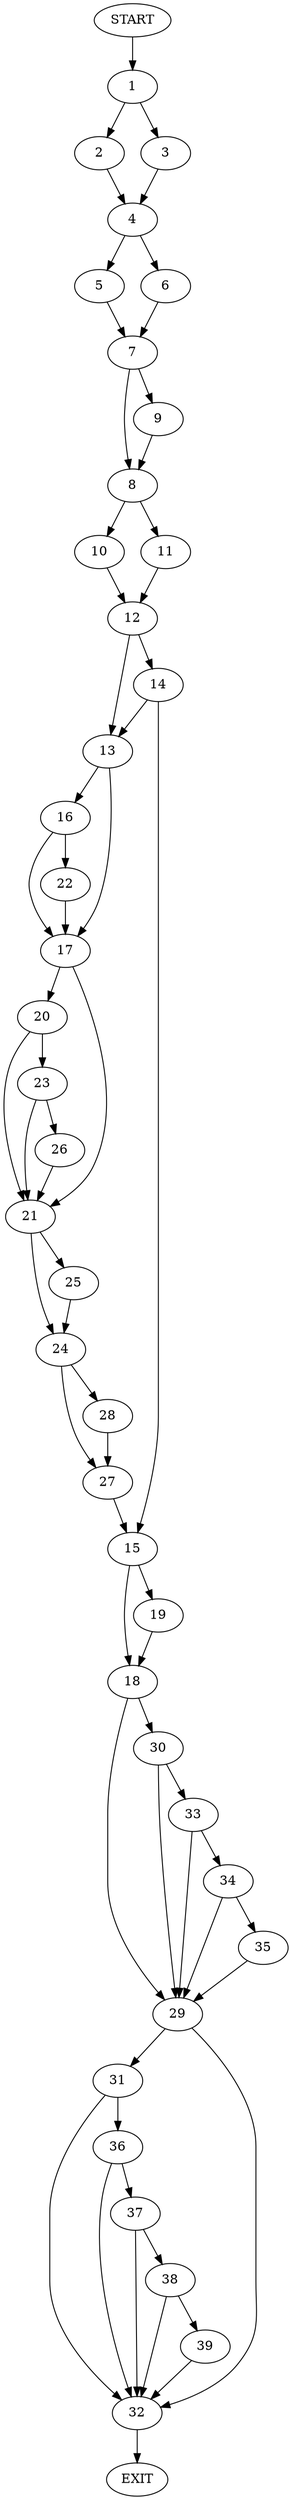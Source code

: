 digraph {
0 [label="START"]
40 [label="EXIT"]
0 -> 1
1 -> 2
1 -> 3
2 -> 4
3 -> 4
4 -> 5
4 -> 6
5 -> 7
6 -> 7
7 -> 8
7 -> 9
8 -> 10
8 -> 11
9 -> 8
10 -> 12
11 -> 12
12 -> 13
12 -> 14
14 -> 13
14 -> 15
13 -> 16
13 -> 17
15 -> 18
15 -> 19
17 -> 20
17 -> 21
16 -> 22
16 -> 17
22 -> 17
20 -> 21
20 -> 23
21 -> 24
21 -> 25
23 -> 21
23 -> 26
26 -> 21
25 -> 24
24 -> 27
24 -> 28
28 -> 27
27 -> 15
18 -> 29
18 -> 30
19 -> 18
29 -> 31
29 -> 32
30 -> 29
30 -> 33
33 -> 34
33 -> 29
34 -> 35
34 -> 29
35 -> 29
31 -> 32
31 -> 36
32 -> 40
36 -> 32
36 -> 37
37 -> 32
37 -> 38
38 -> 32
38 -> 39
39 -> 32
}

